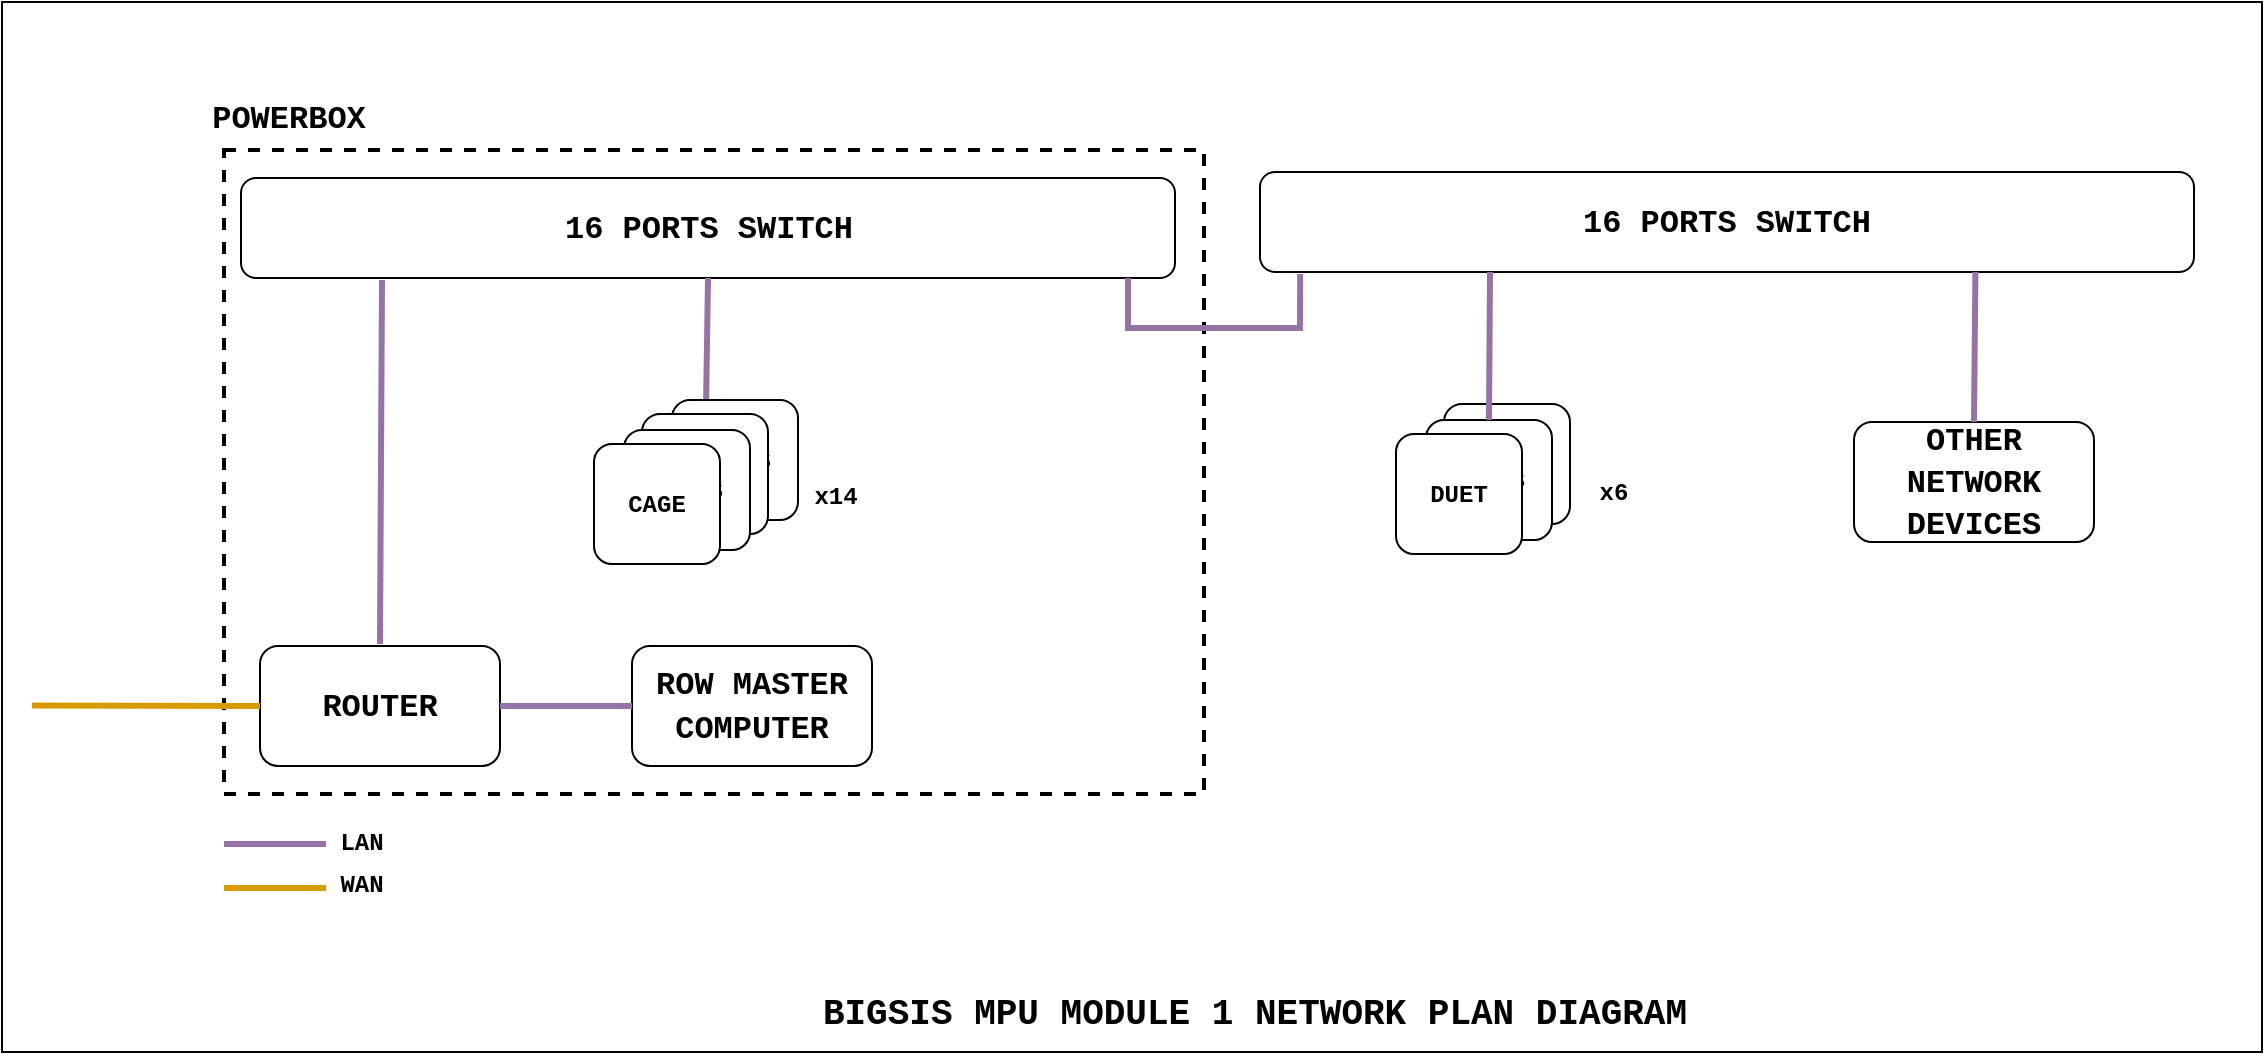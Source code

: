 <mxfile version="23.1.0" type="device">
  <diagram name="Page-1" id="tKH-KT-QQaOagZAMhNR9">
    <mxGraphModel dx="2634" dy="1146" grid="0" gridSize="10" guides="1" tooltips="1" connect="1" arrows="1" fold="1" page="0" pageScale="1" pageWidth="827" pageHeight="1169" math="0" shadow="0">
      <root>
        <mxCell id="0" />
        <mxCell id="1" parent="0" />
        <mxCell id="FjzROFluc9FYyrRmA9w8-6" value="" style="rounded=0;whiteSpace=wrap;html=1;fontSize=16;dashed=1;strokeWidth=2;fillColor=none;" vertex="1" parent="1">
          <mxGeometry x="-931" y="-1" width="490" height="322" as="geometry" />
        </mxCell>
        <mxCell id="FjzROFluc9FYyrRmA9w8-3" value="&lt;font face=&quot;Courier New&quot;&gt;&lt;b&gt;ROUTER&lt;/b&gt;&lt;/font&gt;" style="rounded=1;whiteSpace=wrap;html=1;fontSize=16;" vertex="1" parent="1">
          <mxGeometry x="-913" y="247" width="120" height="60" as="geometry" />
        </mxCell>
        <mxCell id="FjzROFluc9FYyrRmA9w8-4" value="&lt;font face=&quot;Courier New&quot;&gt;&lt;b&gt;16 PORTS SWITCH&lt;/b&gt;&lt;/font&gt;" style="rounded=1;whiteSpace=wrap;html=1;fontSize=16;" vertex="1" parent="1">
          <mxGeometry x="-922.5" y="13" width="467" height="50" as="geometry" />
        </mxCell>
        <mxCell id="FjzROFluc9FYyrRmA9w8-7" value="POWERBOX" style="text;html=1;strokeColor=none;fillColor=none;align=center;verticalAlign=middle;whiteSpace=wrap;rounded=0;fontSize=16;fontFamily=Courier New;fontStyle=1" vertex="1" parent="1">
          <mxGeometry x="-937" y="-31" width="77" height="30" as="geometry" />
        </mxCell>
        <mxCell id="FjzROFluc9FYyrRmA9w8-8" value="&lt;font face=&quot;Courier New&quot;&gt;&lt;b&gt;ROW MASTER COMPUTER&lt;/b&gt;&lt;/font&gt;" style="rounded=1;whiteSpace=wrap;html=1;fontSize=16;" vertex="1" parent="1">
          <mxGeometry x="-727" y="247" width="120" height="60" as="geometry" />
        </mxCell>
        <mxCell id="FjzROFluc9FYyrRmA9w8-11" value="" style="endArrow=none;html=1;rounded=0;exitX=1;exitY=0.5;exitDx=0;exitDy=0;entryX=0;entryY=0.5;entryDx=0;entryDy=0;fontColor=#a10c86;fillColor=#e1d5e7;strokeColor=#9673a6;strokeWidth=3;" edge="1" parent="1" source="FjzROFluc9FYyrRmA9w8-3" target="FjzROFluc9FYyrRmA9w8-8">
          <mxGeometry width="50" height="50" relative="1" as="geometry">
            <mxPoint x="-779" y="291" as="sourcePoint" />
            <mxPoint x="-729" y="241" as="targetPoint" />
          </mxGeometry>
        </mxCell>
        <mxCell id="FjzROFluc9FYyrRmA9w8-19" value="" style="endArrow=none;html=1;rounded=0;exitX=1;exitY=0.5;exitDx=0;exitDy=0;fontColor=#a10c86;fillColor=#ffe6cc;strokeColor=#d79b00;strokeWidth=3;entryX=0;entryY=0.5;entryDx=0;entryDy=0;" edge="1" parent="1" target="FjzROFluc9FYyrRmA9w8-3">
          <mxGeometry width="50" height="50" relative="1" as="geometry">
            <mxPoint x="-1027" y="276.71" as="sourcePoint" />
            <mxPoint x="-934" y="277" as="targetPoint" />
          </mxGeometry>
        </mxCell>
        <mxCell id="FjzROFluc9FYyrRmA9w8-22" value="" style="endArrow=none;html=1;rounded=0;fontColor=#a10c86;fillColor=#e1d5e7;strokeColor=#9673a6;strokeWidth=3;entryX=0.5;entryY=0;entryDx=0;entryDy=0;" edge="1" parent="1">
          <mxGeometry width="50" height="50" relative="1" as="geometry">
            <mxPoint x="-852" y="64" as="sourcePoint" />
            <mxPoint x="-853" y="246" as="targetPoint" />
          </mxGeometry>
        </mxCell>
        <mxCell id="FjzROFluc9FYyrRmA9w8-23" value="&lt;font face=&quot;Courier New&quot;&gt;&lt;b&gt;16 PORTS SWITCH&lt;/b&gt;&lt;/font&gt;" style="rounded=1;whiteSpace=wrap;html=1;fontSize=16;" vertex="1" parent="1">
          <mxGeometry x="-413" y="10" width="467" height="50" as="geometry" />
        </mxCell>
        <mxCell id="FjzROFluc9FYyrRmA9w8-24" value="" style="endArrow=none;html=1;rounded=0;fontColor=#a10c86;fillColor=#e1d5e7;strokeColor=#9673a6;strokeWidth=3;entryX=0.043;entryY=1.02;entryDx=0;entryDy=0;entryPerimeter=0;" edge="1" parent="1" target="FjzROFluc9FYyrRmA9w8-23">
          <mxGeometry width="50" height="50" relative="1" as="geometry">
            <mxPoint x="-479" y="63" as="sourcePoint" />
            <mxPoint x="-389" y="65" as="targetPoint" />
            <Array as="points">
              <mxPoint x="-479" y="88" />
              <mxPoint x="-393" y="88" />
            </Array>
          </mxGeometry>
        </mxCell>
        <mxCell id="FjzROFluc9FYyrRmA9w8-25" value="" style="endArrow=none;html=1;rounded=0;fontColor=#a10c86;fillColor=#e1d5e7;strokeColor=#9673a6;strokeWidth=3;entryX=0.5;entryY=1;entryDx=0;entryDy=0;" edge="1" parent="1" source="FjzROFluc9FYyrRmA9w8-28" target="FjzROFluc9FYyrRmA9w8-4">
          <mxGeometry width="50" height="50" relative="1" as="geometry">
            <mxPoint x="-723" y="133" as="sourcePoint" />
            <mxPoint x="-672" y="133" as="targetPoint" />
          </mxGeometry>
        </mxCell>
        <mxCell id="FjzROFluc9FYyrRmA9w8-31" value="" style="group" vertex="1" connectable="0" parent="1">
          <mxGeometry x="-746" y="124" width="102" height="82" as="geometry" />
        </mxCell>
        <mxCell id="FjzROFluc9FYyrRmA9w8-27" value="&lt;font face=&quot;Courier New&quot;&gt;&lt;b&gt;CAGES&lt;/b&gt;&lt;/font&gt;" style="rounded=1;whiteSpace=wrap;html=1;" vertex="1" parent="FjzROFluc9FYyrRmA9w8-31">
          <mxGeometry x="39" width="63" height="60" as="geometry" />
        </mxCell>
        <mxCell id="FjzROFluc9FYyrRmA9w8-28" value="&lt;font face=&quot;Courier New&quot;&gt;&lt;b&gt;CAGES&lt;/b&gt;&lt;/font&gt;" style="rounded=1;whiteSpace=wrap;html=1;" vertex="1" parent="FjzROFluc9FYyrRmA9w8-31">
          <mxGeometry x="24" y="7" width="63" height="60" as="geometry" />
        </mxCell>
        <mxCell id="FjzROFluc9FYyrRmA9w8-29" value="&lt;font face=&quot;Courier New&quot;&gt;&lt;b&gt;CAGES&lt;/b&gt;&lt;/font&gt;" style="rounded=1;whiteSpace=wrap;html=1;" vertex="1" parent="FjzROFluc9FYyrRmA9w8-31">
          <mxGeometry x="15" y="15" width="63" height="60" as="geometry" />
        </mxCell>
        <mxCell id="FjzROFluc9FYyrRmA9w8-30" value="&lt;font face=&quot;Courier New&quot;&gt;&lt;b&gt;CAGE&lt;/b&gt;&lt;/font&gt;" style="rounded=1;whiteSpace=wrap;html=1;" vertex="1" parent="FjzROFluc9FYyrRmA9w8-31">
          <mxGeometry y="22" width="63" height="60" as="geometry" />
        </mxCell>
        <mxCell id="FjzROFluc9FYyrRmA9w8-33" value="&lt;b&gt;x14&lt;/b&gt;" style="text;html=1;strokeColor=none;fillColor=none;align=center;verticalAlign=middle;whiteSpace=wrap;rounded=0;fontFamily=Courier New;" vertex="1" parent="1">
          <mxGeometry x="-655" y="158" width="60" height="30" as="geometry" />
        </mxCell>
        <mxCell id="FjzROFluc9FYyrRmA9w8-34" value="" style="group" vertex="1" connectable="0" parent="1">
          <mxGeometry x="-931" y="331" width="99" height="51" as="geometry" />
        </mxCell>
        <mxCell id="FjzROFluc9FYyrRmA9w8-15" value="" style="endArrow=none;html=1;rounded=0;exitX=1;exitY=0.5;exitDx=0;exitDy=0;fontColor=#a10c86;fillColor=#e1d5e7;strokeColor=#9673a6;strokeWidth=3;" edge="1" parent="FjzROFluc9FYyrRmA9w8-34">
          <mxGeometry width="50" height="50" relative="1" as="geometry">
            <mxPoint y="15" as="sourcePoint" />
            <mxPoint x="51" y="15" as="targetPoint" />
          </mxGeometry>
        </mxCell>
        <mxCell id="FjzROFluc9FYyrRmA9w8-16" value="" style="endArrow=none;html=1;rounded=0;exitX=1;exitY=0.5;exitDx=0;exitDy=0;fontColor=#a10c86;fillColor=#ffe6cc;strokeColor=#d79b00;strokeWidth=3;" edge="1" parent="FjzROFluc9FYyrRmA9w8-34">
          <mxGeometry width="50" height="50" relative="1" as="geometry">
            <mxPoint y="37" as="sourcePoint" />
            <mxPoint x="51" y="37" as="targetPoint" />
          </mxGeometry>
        </mxCell>
        <mxCell id="FjzROFluc9FYyrRmA9w8-17" value="&lt;b&gt;LAN&lt;/b&gt;" style="text;html=1;strokeColor=none;fillColor=none;align=center;verticalAlign=middle;whiteSpace=wrap;rounded=0;fontFamily=Courier New;" vertex="1" parent="FjzROFluc9FYyrRmA9w8-34">
          <mxGeometry x="39" width="60" height="30" as="geometry" />
        </mxCell>
        <mxCell id="FjzROFluc9FYyrRmA9w8-18" value="&lt;b&gt;WAN&lt;/b&gt;" style="text;html=1;strokeColor=none;fillColor=none;align=center;verticalAlign=middle;whiteSpace=wrap;rounded=0;fontFamily=Courier New;" vertex="1" parent="FjzROFluc9FYyrRmA9w8-34">
          <mxGeometry x="39" y="21" width="60" height="30" as="geometry" />
        </mxCell>
        <mxCell id="FjzROFluc9FYyrRmA9w8-36" value="" style="group" vertex="1" connectable="0" parent="1">
          <mxGeometry x="-345" y="119" width="102" height="82" as="geometry" />
        </mxCell>
        <mxCell id="FjzROFluc9FYyrRmA9w8-38" value="&lt;font face=&quot;Courier New&quot;&gt;&lt;b&gt;CAGES&lt;/b&gt;&lt;/font&gt;" style="rounded=1;whiteSpace=wrap;html=1;" vertex="1" parent="FjzROFluc9FYyrRmA9w8-36">
          <mxGeometry x="24" y="7" width="63" height="60" as="geometry" />
        </mxCell>
        <mxCell id="FjzROFluc9FYyrRmA9w8-39" value="&lt;font face=&quot;Courier New&quot;&gt;&lt;b&gt;CAGES&lt;/b&gt;&lt;/font&gt;" style="rounded=1;whiteSpace=wrap;html=1;" vertex="1" parent="FjzROFluc9FYyrRmA9w8-36">
          <mxGeometry x="15" y="15" width="63" height="60" as="geometry" />
        </mxCell>
        <mxCell id="FjzROFluc9FYyrRmA9w8-40" value="&lt;font face=&quot;Courier New&quot;&gt;&lt;b&gt;DUET&lt;/b&gt;&lt;/font&gt;" style="rounded=1;whiteSpace=wrap;html=1;" vertex="1" parent="FjzROFluc9FYyrRmA9w8-36">
          <mxGeometry y="22" width="63" height="60" as="geometry" />
        </mxCell>
        <mxCell id="FjzROFluc9FYyrRmA9w8-42" value="" style="endArrow=none;html=1;rounded=0;fontColor=#a10c86;fillColor=#e1d5e7;strokeColor=#9673a6;strokeWidth=3;entryX=0.5;entryY=1;entryDx=0;entryDy=0;exitX=0.5;exitY=0;exitDx=0;exitDy=0;" edge="1" parent="1" source="FjzROFluc9FYyrRmA9w8-39">
          <mxGeometry width="50" height="50" relative="1" as="geometry">
            <mxPoint x="-299" y="128" as="sourcePoint" />
            <mxPoint x="-298" y="60" as="targetPoint" />
          </mxGeometry>
        </mxCell>
        <mxCell id="FjzROFluc9FYyrRmA9w8-43" value="&lt;b&gt;x6&lt;/b&gt;" style="text;html=1;strokeColor=none;fillColor=none;align=center;verticalAlign=middle;whiteSpace=wrap;rounded=0;fontFamily=Courier New;" vertex="1" parent="1">
          <mxGeometry x="-266" y="156" width="60" height="30" as="geometry" />
        </mxCell>
        <mxCell id="FjzROFluc9FYyrRmA9w8-44" value="&lt;font face=&quot;Courier New&quot;&gt;&lt;b&gt;OTHER NETWORK DEVICES&lt;/b&gt;&lt;/font&gt;" style="rounded=1;whiteSpace=wrap;html=1;fontSize=16;" vertex="1" parent="1">
          <mxGeometry x="-116" y="135" width="120" height="60" as="geometry" />
        </mxCell>
        <mxCell id="FjzROFluc9FYyrRmA9w8-45" value="" style="endArrow=none;html=1;rounded=0;fontColor=#a10c86;fillColor=#e1d5e7;strokeColor=#9673a6;strokeWidth=3;entryX=0.5;entryY=1;entryDx=0;entryDy=0;exitX=0.5;exitY=0;exitDx=0;exitDy=0;" edge="1" parent="1" source="FjzROFluc9FYyrRmA9w8-44">
          <mxGeometry width="50" height="50" relative="1" as="geometry">
            <mxPoint x="-55.29" y="134" as="sourcePoint" />
            <mxPoint x="-55.29" y="60" as="targetPoint" />
          </mxGeometry>
        </mxCell>
        <mxCell id="FjzROFluc9FYyrRmA9w8-46" value="&lt;b&gt;&lt;font style=&quot;font-size: 18px;&quot;&gt;BIGSIS MPU MODULE 1 NETWORK PLAN DIAGRAM&lt;/font&gt;&lt;/b&gt;" style="text;html=1;strokeColor=none;fillColor=none;align=center;verticalAlign=middle;whiteSpace=wrap;rounded=0;fontFamily=Courier New;" vertex="1" parent="1">
          <mxGeometry x="-653" y="416" width="475" height="30" as="geometry" />
        </mxCell>
        <mxCell id="FjzROFluc9FYyrRmA9w8-47" value="" style="rounded=0;whiteSpace=wrap;html=1;fillColor=none;" vertex="1" parent="1">
          <mxGeometry x="-1042" y="-75" width="1130" height="525" as="geometry" />
        </mxCell>
      </root>
    </mxGraphModel>
  </diagram>
</mxfile>
